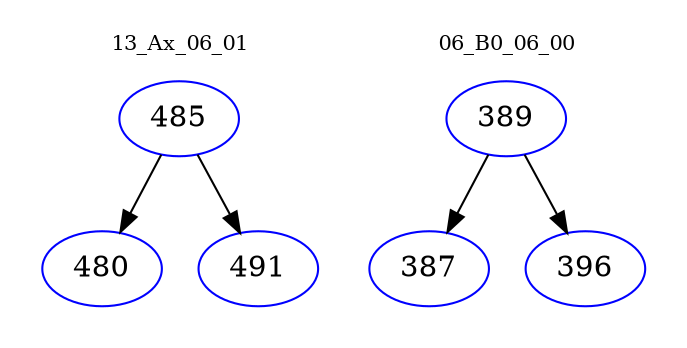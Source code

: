 digraph{
subgraph cluster_0 {
color = white
label = "13_Ax_06_01";
fontsize=10;
T0_485 [label="485", color="blue"]
T0_485 -> T0_480 [color="black"]
T0_480 [label="480", color="blue"]
T0_485 -> T0_491 [color="black"]
T0_491 [label="491", color="blue"]
}
subgraph cluster_1 {
color = white
label = "06_B0_06_00";
fontsize=10;
T1_389 [label="389", color="blue"]
T1_389 -> T1_387 [color="black"]
T1_387 [label="387", color="blue"]
T1_389 -> T1_396 [color="black"]
T1_396 [label="396", color="blue"]
}
}
